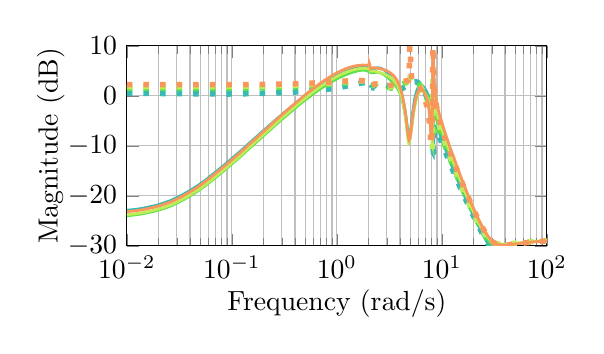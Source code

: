 % This file was created by matlab2tikz.
%
%The latest updates can be retrieved from
%  http://www.mathworks.com/matlabcentral/fileexchange/22022-matlab2tikz-matlab2tikz
%where you can also make suggestions and rate matlab2tikz.
%
\definecolor{mycolor1}{rgb}{0.977,0.589,0.357}%
\definecolor{mycolor37}{rgb}{0.221,0.724,0.703}%
\definecolor{mycolor53}{rgb}{0.352,0.886,0.291}%
\definecolor{mycolor69}{rgb}{0.757,0.925,0.348}%
\definecolor{mycolor89}{rgb}{0.977,0.589,0.357}%

\begin{tikzpicture}

\begin{axis}[%
width=2.1in,
height=1.0in,
scale only axis,
xmode=log,
xmin=0.01,
xmax=100,
xmajorgrids,
xminorgrids,
ymajorgrids,
xminorticks=true,
xlabel={Frequency (rad/s)},
xlabel style = {yshift=1mm},
ymin=-30,
ymax=10,
ylabel={Magnitude (dB)},
ylabel style = {yshift=-2mm},
axis background/.style={fill=white}
]
\addplot [ line width=2pt,color=mycolor37,loosely dotted,forget plot]
  table[row sep=crcr]{%
0.01	0.487\\
0.012	0.484\\
0.014	0.481\\
0.016	0.477\\
0.019	0.472\\
0.022	0.465\\
0.026	0.457\\
0.03	0.447\\
0.035	0.435\\
0.041	0.421\\
0.048	0.406\\
0.056	0.389\\
0.065	0.373\\
0.076	0.361\\
0.089	0.36\\
0.104	0.374\\
0.122	0.396\\
0.142	0.425\\
0.166	0.457\\
0.194	0.494\\
0.227	0.536\\
0.265	0.585\\
0.31	0.641\\
0.363	0.708\\
0.424	0.786\\
0.495	0.879\\
0.579	0.991\\
0.677	1.124\\
0.791	1.285\\
0.925	1.477\\
0.992	1.575\\
0.992	1.575\\
1.024	1.623\\
1.099	1.734\\
1.133	1.785\\
1.133	1.785\\
1.24	1.943\\
1.265	1.981\\
1.265	1.981\\
1.373	2.139\\
1.386	2.157\\
1.386	2.157\\
1.494	2.308\\
1.494	2.309\\
1.59	2.432\\
1.59	2.432\\
1.673	2.524\\
1.674	2.525\\
1.746	2.582\\
1.746	2.583\\
1.808	2.6\\
1.809	2.6\\
1.861	2.574\\
1.862	2.573\\
1.906	2.499\\
1.907	2.497\\
1.944	2.379\\
1.945	2.377\\
1.976	2.228\\
1.977	2.224\\
2.003	2.061\\
2.004	2.057\\
2.025	1.889\\
2.026	1.884\\
2.044	1.693\\
2.045	1.686\\
2.06	1.846\\
2.06	1.894\\
2.075	1.937\\
2.076	1.928\\
2.095	1.753\\
2.095	1.749\\
2.118	1.663\\
2.119	1.661\\
2.147	1.642\\
2.147	1.643\\
2.182	1.703\\
2.183	1.705\\
2.226	1.845\\
2.226	1.848\\
2.279	2.035\\
2.28	2.037\\
2.346	2.224\\
2.347	2.226\\
2.43	2.375\\
2.431	2.376\\
2.535	2.464\\
2.536	2.464\\
2.669	2.467\\
2.67	2.467\\
2.675	2.465\\
2.84	2.346\\
2.841	2.345\\
2.877	2.304\\
3.062	2.031\\
3.063	2.029\\
3.137	1.891\\
3.311	1.519\\
3.312	1.517\\
3.352	1.422\\
3.371	1.376\\
3.59	0.828\\
3.591	0.827\\
3.614	0.789\\
3.63	0.778\\
3.845	0.997\\
3.861	1.016\\
4.048	1.255\\
4.063	1.275\\
4.223	1.49\\
4.239	1.511\\
4.374	1.695\\
4.391	1.718\\
4.502	1.87\\
4.611	2.016\\
4.703	2.136\\
4.78	2.234\\
4.845	2.314\\
4.9	2.381\\
4.945	2.432\\
4.982	2.47\\
5.021	2.509\\
5.067	2.554\\
5.124	2.606\\
5.193	2.663\\
5.279	2.723\\
5.384	2.778\\
5.514	2.813\\
5.532	2.815\\
5.676	2.801\\
5.73	2.782\\
5.878	2.69\\
5.978	2.593\\
6.133	2.39\\
6.292	2.118\\
6.406	1.886\\
6.456	1.776\\
6.493	1.691\\
6.743	1.063\\
6.815	0.867\\
7.035	0.247\\
7.094	0.08\\
7.286	-0.468\\
7.332	-0.597\\
7.5	-1.042\\
7.536	-1.132\\
7.681	-1.455\\
7.709	-1.508\\
7.835	-1.684\\
7.855	-1.7\\
7.963	-1.681\\
7.978	-1.66\\
8.071	-1.341\\
8.081	-1.284\\
8.162	-0.576\\
8.167	-0.527\\
8.237	-2.637\\
8.3	-12.539\\
8.363	-10.722\\
8.441	-8.112\\
8.535	-7.171\\
8.651	-6.861\\
8.793	-6.881\\
8.806	-6.894\\
8.969	-7.125\\
9.008	-7.196\\
9.186	-7.553\\
9.258	-7.711\\
9.455	-8.154\\
9.57	-8.418\\
9.792	-8.932\\
9.961	-9.321\\
10.216	-9.901\\
10.455	-10.431\\
10.755	-11.079\\
10.877	-11.339\\
10.878	-11.34\\
11.446	-12.496\\
11.446	-12.497\\
11.941	-13.444\\
11.941	-13.444\\
12.367	-14.22\\
12.367	-14.22\\
12.733	-14.858\\
12.733	-14.858\\
13.044	-15.382\\
13.044	-15.383\\
13.308	-15.815\\
13.309	-15.816\\
13.532	-16.173\\
13.532	-16.174\\
13.72	-16.469\\
13.72	-16.47\\
13.878	-16.7\\
13.879	-16.7\\
14.038	-16.932\\
14.039	-16.933\\
14.234	-17.226\\
14.234	-17.226\\
14.472	-17.576\\
14.473	-17.577\\
14.766	-17.994\\
14.766	-17.995\\
15.127	-18.494\\
15.128	-18.495\\
15.574	-19.09\\
15.575	-19.091\\
16.13	-19.8\\
16.131	-19.802\\
16.827	-20.645\\
16.828	-20.647\\
17.706	-21.649\\
17.708	-21.651\\
18.827	-22.838\\
18.829	-22.84\\
20.272	-24.24\\
20.275	-24.242\\
22.162	-25.884\\
22.165	-25.887\\
24.674	-27.797\\
24.678	-27.801\\
28.082	-29.989\\
28.088	-29.993\\
28.683	-30.335\\
33.529	-32.747\\
39.194	-34.876\\
45.816	-36.521\\
53.557	-37.507\\
62.605	-38.166\\
73.182	-38.59\\
85.547	-38.852\\
100	-39.011\\
};

\addplot [ line width=1pt,color=mycolor37,solid,forget plot]
  table[row sep=crcr]{%
0.01	-22.883\\
0.012	-22.727\\
0.014	-22.522\\
0.016	-22.257\\
0.019	-21.92\\
0.022	-21.497\\
0.026	-20.979\\
0.03	-20.359\\
0.035	-19.634\\
0.041	-18.806\\
0.048	-17.884\\
0.056	-16.876\\
0.065	-15.796\\
0.076	-14.658\\
0.089	-13.473\\
0.104	-12.253\\
0.122	-11.009\\
0.142	-9.749\\
0.166	-8.483\\
0.194	-7.216\\
0.227	-5.958\\
0.265	-4.715\\
0.31	-3.495\\
0.363	-2.309\\
0.424	-1.164\\
0.495	-0.072\\
0.579	0.958\\
0.677	1.917\\
0.791	2.798\\
0.925	3.597\\
0.992	3.925\\
0.992	3.925\\
0.992	3.925\\
0.992	3.926\\
1.038	4.134\\
1.098	4.376\\
1.098	4.378\\
1.099	4.379\\
1.133	4.508\\
1.133	4.508\\
1.133	4.508\\
1.133	4.509\\
1.182	4.68\\
1.239	4.864\\
1.239	4.865\\
1.24	4.866\\
1.265	4.942\\
1.265	4.942\\
1.265	4.942\\
1.265	4.943\\
1.373	5.233\\
1.373	5.234\\
1.373	5.235\\
1.386	5.265\\
1.386	5.265\\
1.386	5.265\\
1.386	5.266\\
1.494	5.504\\
1.494	5.504\\
1.494	5.504\\
1.494	5.505\\
1.59	5.677\\
1.59	5.677\\
1.59	5.677\\
1.59	5.678\\
1.673	5.796\\
1.673	5.796\\
1.673	5.796\\
1.674	5.796\\
1.746	5.868\\
1.746	5.868\\
1.746	5.868\\
1.746	5.868\\
1.808	5.896\\
1.808	5.896\\
1.808	5.896\\
1.808	5.896\\
1.861	5.882\\
1.861	5.882\\
1.861	5.882\\
1.862	5.881\\
1.906	5.826\\
1.906	5.826\\
1.906	5.826\\
1.907	5.825\\
1.944	5.733\\
1.944	5.733\\
1.944	5.733\\
1.945	5.732\\
1.976	5.615\\
1.976	5.615\\
1.976	5.615\\
1.977	5.613\\
2.003	5.487\\
2.003	5.487\\
2.003	5.487\\
2.003	5.485\\
2.025	5.358\\
2.025	5.358\\
2.025	5.358\\
2.026	5.355\\
2.044	5.22\\
2.044	5.219\\
2.044	5.219\\
2.045	5.215\\
2.06	5.261\\
2.06	5.261\\
2.06	5.262\\
2.06	5.281\\
2.075	5.321\\
2.075	5.321\\
2.075	5.321\\
2.076	5.317\\
2.095	5.206\\
2.095	5.206\\
2.095	5.206\\
2.095	5.204\\
2.118	5.147\\
2.118	5.147\\
2.118	5.147\\
2.119	5.147\\
2.147	5.141\\
2.147	5.141\\
2.147	5.141\\
2.147	5.141\\
2.182	5.195\\
2.182	5.195\\
2.182	5.195\\
2.183	5.196\\
2.226	5.303\\
2.226	5.303\\
2.226	5.303\\
2.226	5.305\\
2.279	5.433\\
2.279	5.433\\
2.279	5.433\\
2.28	5.434\\
2.346	5.541\\
2.346	5.541\\
2.346	5.542\\
2.347	5.542\\
2.43	5.597\\
2.43	5.597\\
2.43	5.597\\
2.431	5.597\\
2.535	5.573\\
2.535	5.573\\
2.535	5.573\\
2.536	5.572\\
2.669	5.435\\
2.669	5.435\\
2.669	5.435\\
2.669	5.434\\
2.675	5.426\\
2.675	5.426\\
2.675	5.425\\
2.84	5.123\\
2.84	5.123\\
2.84	5.123\\
2.841	5.122\\
2.877	5.037\\
2.878	5.035\\
2.878	5.034\\
3.062	4.524\\
3.062	4.524\\
3.062	4.524\\
3.062	4.522\\
3.137	4.273\\
3.138	4.271\\
3.138	4.269\\
3.225	3.952\\
3.311	3.606\\
3.311	3.606\\
3.311	3.606\\
3.311	3.605\\
3.351	3.435\\
3.351	3.435\\
3.351	3.435\\
3.352	3.43\\
3.501	2.727\\
3.614	2.13\\
3.747	1.675\\
3.845	1.371\\
3.896	1.19\\
3.955	0.958\\
3.963	0.922\\
4.048	0.524\\
4.151	-0.067\\
4.223	-0.562\\
4.314	-1.302\\
4.374	-1.877\\
4.453	-2.75\\
4.502	-3.368\\
4.571	-4.325\\
4.611	-4.924\\
4.671	-5.869\\
4.703	-6.368\\
4.756	-7.159\\
4.78	-7.483\\
4.827	-7.976\\
4.845	-8.109\\
4.887	-8.257\\
4.9	-8.257\\
4.936	-8.131\\
4.945	-8.079\\
4.982	-7.743\\
5.021	-7.27\\
5.067	-6.582\\
5.071	-6.515\\
5.124	-5.67\\
5.134	-5.506\\
5.193	-4.561\\
5.21	-4.295\\
5.279	-3.312\\
5.305	-2.96\\
5.384	-2.0\\
5.421	-1.595\\
5.514	-0.713\\
5.565	-0.296\\
5.676	0.458\\
5.745	0.837\\
5.878	1.408\\
5.97	1.689\\
6.133	2.008\\
6.147	2.026\\
6.253	2.114\\
6.386	2.126\\
6.406	2.12\\
6.406	2.12\\
6.409	2.118\\
6.456	2.094\\
6.724	1.777\\
6.743	1.745\\
6.744	1.744\\
6.747	1.738\\
7.018	1.18\\
7.035	1.141\\
7.036	1.139\\
7.039	1.131\\
7.271	0.561\\
7.286	0.524\\
7.287	0.522\\
7.29	0.514\\
7.488	0.024\\
7.5	-0.006\\
7.501	-0.008\\
7.504	-0.015\\
7.672	-0.382\\
7.681	-0.4\\
7.682	-0.402\\
7.686	-0.408\\
7.827	-0.619\\
7.835	-0.625\\
7.835	-0.626\\
7.839	-0.629\\
7.959	-0.638\\
7.963	-0.633\\
7.964	-0.632\\
7.968	-0.628\\
8.069	-0.358\\
8.071	-0.348\\
8.072	-0.344\\
8.076	-0.327\\
8.162	0.148\\
8.162	0.148\\
8.163	0.15\\
8.166	0.158\\
8.237	-2.626\\
8.238	-2.739\\
8.242	-3.231\\
8.3	-11.789\\
8.301	-11.791\\
8.305	-11.801\\
8.363	-10.422\\
8.364	-10.362\\
8.368	-10.126\\
8.441	-7.483\\
8.442	-7.465\\
8.445	-7.395\\
8.535	-6.409\\
8.536	-6.403\\
8.54	-6.381\\
8.651	-6.045\\
8.652	-6.044\\
8.656	-6.04\\
8.793	-6.048\\
8.794	-6.049\\
8.798	-6.053\\
8.969	-6.297\\
8.97	-6.299\\
8.974	-6.306\\
9.186	-6.746\\
9.187	-6.748\\
9.191	-6.757\\
9.455	-7.381\\
9.456	-7.384\\
9.46	-7.394\\
9.792	-8.208\\
9.793	-8.21\\
9.798	-8.221\\
10.095	-8.947\\
10.216	-9.238\\
10.218	-9.241\\
10.222	-9.251\\
10.631	-10.209\\
10.755	-10.492\\
10.756	-10.494\\
10.76	-10.505\\
10.877	-10.767\\
10.877	-10.767\\
10.877	-10.768\\
10.878	-10.769\\
11.446	-11.995\\
11.446	-11.995\\
11.446	-11.996\\
11.446	-11.997\\
11.94	-12.998\\
11.94	-12.998\\
11.941	-12.999\\
11.941	-12.999\\
12.367	-13.818\\
12.367	-13.818\\
12.367	-13.819\\
12.367	-13.819\\
12.732	-14.49\\
12.732	-14.49\\
12.733	-14.49\\
12.733	-14.49\\
13.044	-15.041\\
13.044	-15.041\\
13.044	-15.042\\
13.044	-15.042\\
13.308	-15.495\\
13.308	-15.495\\
13.308	-15.496\\
13.309	-15.496\\
13.532	-15.871\\
13.532	-15.871\\
13.532	-15.871\\
13.532	-15.871\\
13.72	-16.18\\
13.72	-16.18\\
13.72	-16.18\\
13.72	-16.18\\
13.878	-16.421\\
13.878	-16.422\\
13.878	-16.422\\
13.879	-16.422\\
14.038	-16.664\\
14.038	-16.664\\
14.038	-16.664\\
14.039	-16.665\\
14.234	-16.97\\
14.234	-16.97\\
14.234	-16.97\\
14.234	-16.971\\
14.472	-17.335\\
14.473	-17.335\\
14.473	-17.335\\
14.473	-17.336\\
14.766	-17.769\\
14.766	-17.77\\
14.766	-17.77\\
14.766	-17.771\\
15.127	-18.287\\
15.127	-18.288\\
15.127	-18.288\\
15.128	-18.289\\
15.574	-18.904\\
15.575	-18.905\\
15.575	-18.905\\
15.575	-18.906\\
16.13	-19.637\\
16.131	-19.638\\
16.131	-19.638\\
16.131	-19.639\\
16.827	-20.507\\
16.828	-20.508\\
16.828	-20.509\\
16.828	-20.509\\
17.706	-21.536\\
17.707	-21.538\\
17.707	-21.538\\
17.708	-21.538\\
18.827	-22.75\\
18.829	-22.752\\
18.829	-22.752\\
18.829	-22.752\\
20.272	-24.175\\
20.274	-24.177\\
20.274	-24.177\\
20.275	-24.178\\
22.162	-25.84\\
22.165	-25.843\\
22.165	-25.843\\
22.165	-25.843\\
24.674	-27.769\\
24.678	-27.772\\
24.678	-27.772\\
24.678	-27.773\\
28.082	-29.973\\
28.088	-29.976\\
28.088	-29.976\\
28.088	-29.976\\
28.683	-30.32\\
33.529	-32.738\\
39.194	-34.87\\
45.816	-36.515\\
53.557	-37.503\\
62.605	-38.164\\
73.182	-38.588\\
85.547	-38.851\\
100	-39.01\\
};

\addplot [ line width=2pt,color=mycolor53,loosely dotted,forget plot]
  table[row sep=crcr]{%
0.01	1.468\\
0.012	1.468\\
0.014	1.468\\
0.016	1.469\\
0.019	1.469\\
0.022	1.469\\
0.026	1.47\\
0.03	1.471\\
0.035	1.472\\
0.041	1.473\\
0.048	1.475\\
0.056	1.478\\
0.065	1.483\\
0.076	1.488\\
0.089	1.497\\
0.104	1.508\\
0.122	1.523\\
0.142	1.543\\
0.166	1.568\\
0.194	1.598\\
0.227	1.632\\
0.265	1.672\\
0.31	1.718\\
0.363	1.771\\
0.424	1.832\\
0.495	1.904\\
0.579	1.988\\
0.677	2.086\\
0.791	2.203\\
0.925	2.338\\
0.992	2.405\\
0.992	2.406\\
1.059	2.473\\
1.133	2.544\\
1.133	2.544\\
1.202	2.61\\
1.265	2.667\\
1.266	2.667\\
1.338	2.73\\
1.386	2.769\\
1.386	2.769\\
1.494	2.849\\
1.494	2.849\\
1.59	2.904\\
1.59	2.904\\
1.674	2.932\\
1.674	2.932\\
1.746	2.933\\
1.746	2.933\\
1.808	2.904\\
1.809	2.904\\
1.861	2.845\\
1.862	2.845\\
1.906	2.761\\
1.907	2.76\\
1.944	2.661\\
1.945	2.66\\
1.976	2.562\\
1.977	2.561\\
2.003	2.48\\
2.004	2.479\\
2.026	2.436\\
2.026	2.436\\
2.044	2.494\\
2.045	2.499\\
2.06	2.744\\
2.06	2.738\\
2.076	2.248\\
2.076	2.242\\
2.095	2.133\\
2.095	2.132\\
2.118	2.097\\
2.119	2.097\\
2.147	2.086\\
2.148	2.086\\
2.182	2.105\\
2.183	2.106\\
2.226	2.165\\
2.226	2.166\\
2.28	2.258\\
2.28	2.258\\
2.347	2.356\\
2.347	2.357\\
2.43	2.427\\
2.431	2.427\\
2.536	2.439\\
2.536	2.439\\
2.669	2.367\\
2.67	2.367\\
2.84	2.174\\
2.841	2.174\\
3.062	1.804\\
3.063	1.803\\
3.138	1.658\\
3.139	1.656\\
3.144	1.648\\
3.304	1.538\\
3.417	1.618\\
3.418	1.618\\
3.426	1.624\\
3.562	1.737\\
3.678	1.839\\
3.79	1.94\\
3.902	2.044\\
3.99	2.126\\
4.098	2.229\\
4.163	2.29\\
4.269	2.389\\
4.311	2.428\\
4.415	2.522\\
4.437	2.542\\
4.54	2.629\\
4.545	2.633\\
4.635	2.705\\
4.712	2.762\\
4.776	2.807\\
4.829	2.844\\
4.874	2.877\\
4.911	2.91\\
4.948	2.936\\
4.994	2.942\\
5.05	2.953\\
5.052	2.953\\
5.119	2.969\\
5.133	2.972\\
5.203	2.982\\
5.233	2.985\\
5.307	2.984\\
5.356	2.979\\
5.435	2.961\\
5.508	2.934\\
5.594	2.888\\
5.697	2.814\\
5.794	2.722\\
5.933	2.556\\
6.045	2.393\\
6.231	2.065\\
6.351	1.82\\
6.363	1.794\\
6.584	1.276\\
6.686	1.016\\
6.892	0.452\\
6.975	0.211\\
7.156	-0.327\\
7.224	-0.533\\
7.383	-1.028\\
7.436	-1.196\\
7.576	-1.645\\
7.616	-1.777\\
7.739	-2.19\\
7.768	-2.291\\
7.876	-2.688\\
7.895	-2.763\\
7.992	-3.189\\
8.003	-3.244\\
8.089	-3.844\\
8.092	-3.879\\
8.167	-5.317\\
8.229	-8.865\\
8.292	-4.317\\
8.305	-4.062\\
8.369	-3.811\\
8.388	-3.84\\
8.462	-4.034\\
8.49	-4.117\\
8.577	-4.387\\
8.614	-4.502\\
8.718	-4.816\\
8.767	-4.963\\
8.892	-5.326\\
8.956	-5.51\\
9.107	-5.933\\
9.19	-6.161\\
9.375	-6.657\\
9.481	-6.937\\
9.709	-7.523\\
9.845	-7.865\\
10.129	-8.556\\
10.305	-8.97\\
10.663	-9.787\\
11.093	-10.721\\
11.098	-10.731\\
11.601	-11.764\\
11.604	-11.771\\
12.04	-12.618\\
12.043	-12.623\\
12.418	-13.321\\
12.419	-13.324\\
12.74	-13.9\\
12.741	-13.901\\
13.015	-14.377\\
13.015	-14.377\\
13.246	-14.769\\
13.247	-14.77\\
13.442	-15.089\\
13.443	-15.09\\
13.607	-15.34\\
13.608	-15.343\\
13.773	-15.611\\
13.776	-15.615\\
13.977	-15.942\\
13.98	-15.946\\
14.226	-16.331\\
14.229	-16.336\\
14.531	-16.794\\
14.536	-16.801\\
14.908	-17.347\\
14.913	-17.355\\
15.374	-18.006\\
15.381	-18.016\\
15.954	-18.793\\
15.963	-18.804\\
16.683	-19.728\\
16.694	-19.742\\
17.603	-20.836\\
17.618	-20.853\\
18.78	-22.143\\
18.798	-22.163\\
20.301	-23.67\\
20.324	-23.692\\
22.296	-25.42\\
22.327	-25.445\\
24.96	-27.351\\
25.001	-27.378\\
28.593	-29.314\\
28.649	-29.339\\
28.683	-29.354\\
33.529	-30.936\\
39.194	-31.639\\
45.816	-31.851\\
53.557	-31.876\\
62.605	-31.825\\
73.182	-31.75\\
85.547	-31.675\\
100	-31.611\\
};

\addplot [ line width=1pt,color=mycolor53,solid,forget plot]
  table[row sep=crcr]{%
0.01	-23.973\\
0.012	-23.817\\
0.014	-23.612\\
0.016	-23.347\\
0.019	-23.009\\
0.022	-22.587\\
0.026	-22.069\\
0.03	-21.448\\
0.035	-20.723\\
0.041	-19.895\\
0.048	-18.971\\
0.056	-17.962\\
0.065	-16.881\\
0.076	-15.74\\
0.089	-14.551\\
0.104	-13.327\\
0.122	-12.076\\
0.142	-10.808\\
0.166	-9.53\\
0.194	-8.249\\
0.227	-6.97\\
0.265	-5.702\\
0.31	-4.452\\
0.363	-3.227\\
0.424	-2.036\\
0.495	-0.891\\
0.579	0.197\\
0.677	1.216\\
0.791	2.153\\
0.925	2.997\\
0.992	3.34\\
0.992	3.34\\
0.992	3.34\\
0.992	3.341\\
1.059	3.644\\
1.059	3.645\\
1.059	3.645\\
1.133	3.935\\
1.133	3.936\\
1.133	3.936\\
1.134	3.937\\
1.202	4.171\\
1.202	4.171\\
1.202	4.172\\
1.265	4.36\\
1.265	4.36\\
1.265	4.36\\
1.266	4.361\\
1.338	4.55\\
1.338	4.551\\
1.338	4.551\\
1.386	4.66\\
1.386	4.66\\
1.386	4.66\\
1.386	4.661\\
1.494	4.866\\
1.494	4.866\\
1.494	4.866\\
1.495	4.867\\
1.59	5.002\\
1.59	5.002\\
1.59	5.002\\
1.59	5.003\\
1.674	5.084\\
1.674	5.084\\
1.674	5.084\\
1.674	5.084\\
1.746	5.122\\
1.746	5.122\\
1.746	5.122\\
1.747	5.122\\
1.808	5.124\\
1.808	5.124\\
1.808	5.124\\
1.809	5.124\\
1.861	5.096\\
1.861	5.096\\
1.861	5.096\\
1.862	5.096\\
1.906	5.048\\
1.906	5.048\\
1.906	5.048\\
1.907	5.048\\
1.944	4.992\\
1.945	4.992\\
1.945	4.992\\
1.945	4.991\\
1.976	4.939\\
1.976	4.939\\
1.976	4.939\\
1.977	4.938\\
2.003	4.903\\
2.003	4.903\\
2.003	4.903\\
2.004	4.902\\
2.026	4.903\\
2.026	4.903\\
2.026	4.903\\
2.026	4.904\\
2.044	4.997\\
2.044	4.997\\
2.044	4.997\\
2.045	5.004\\
2.06	5.199\\
2.06	5.199\\
2.06	5.199\\
2.061	5.189\\
2.076	4.72\\
2.076	4.72\\
2.076	4.72\\
2.076	4.711\\
2.095	4.62\\
2.095	4.62\\
2.095	4.62\\
2.096	4.619\\
2.118	4.602\\
2.118	4.602\\
2.118	4.602\\
2.119	4.602\\
2.147	4.595\\
2.147	4.595\\
2.147	4.595\\
2.148	4.595\\
2.182	4.6\\
2.182	4.6\\
2.182	4.6\\
2.183	4.6\\
2.226	4.622\\
2.226	4.622\\
2.226	4.622\\
2.227	4.623\\
2.28	4.66\\
2.28	4.66\\
2.28	4.66\\
2.281	4.661\\
2.347	4.694\\
2.347	4.694\\
2.347	4.694\\
2.347	4.695\\
2.43	4.695\\
2.43	4.695\\
2.43	4.695\\
2.431	4.695\\
2.536	4.632\\
2.536	4.632\\
2.536	4.632\\
2.536	4.631\\
2.669	4.472\\
2.669	4.472\\
2.669	4.472\\
2.67	4.471\\
2.84	4.169\\
2.84	4.169\\
2.84	4.169\\
2.841	4.167\\
3.062	3.648\\
3.062	3.648\\
3.062	3.648\\
3.063	3.646\\
3.074	3.617\\
3.139	3.44\\
3.139	3.44\\
3.139	3.44\\
3.139	3.44\\
3.304	2.969\\
3.305	2.967\\
3.362	2.813\\
3.562	2.303\\
3.563	2.3\\
3.623	2.124\\
3.79	1.535\\
3.791	1.531\\
3.855	1.257\\
3.99	0.576\\
3.991	0.57\\
4.163	-0.576\\
4.164	-0.584\\
4.311	-1.895\\
4.312	-1.905\\
4.437	-3.315\\
4.439	-3.329\\
4.545	-4.728\\
4.546	-4.744\\
4.635	-6.119\\
4.637	-6.138\\
4.712	-7.419\\
4.713	-7.439\\
4.776	-8.442\\
4.777	-8.459\\
4.829	-9.071\\
4.83	-9.081\\
4.874	-9.368\\
4.875	-9.373\\
4.911	-9.451\\
4.912	-9.448\\
4.948	-8.836\\
4.95	-8.801\\
4.994	-7.972\\
4.995	-7.956\\
5.05	-7.342\\
5.051	-7.329\\
5.119	-6.654\\
5.12	-6.641\\
5.203	-5.595\\
5.204	-5.576\\
5.307	-4.141\\
5.308	-4.124\\
5.435	-2.64\\
5.436	-2.627\\
5.594	-1.23\\
5.596	-1.22\\
5.794	-0.03\\
5.795	-0.024\\
6.045	0.831\\
6.046	0.834\\
6.207	1.104\\
6.269	1.161\\
6.301	1.181\\
6.351	1.202\\
6.363	1.205\\
6.363	1.205\\
6.365	1.205\\
6.551	1.16\\
6.616	1.11\\
6.686	1.039\\
6.698	1.025\\
6.864	0.788\\
6.917	0.697\\
6.975	0.589\\
6.988	0.565\\
7.134	0.262\\
7.176	0.168\\
7.224	0.058\\
7.237	0.027\\
7.365	-0.284\\
7.398	-0.366\\
7.436	-0.464\\
7.45	-0.499\\
7.562	-0.794\\
7.586	-0.858\\
7.616	-0.939\\
7.63	-0.977\\
7.729	-1.249\\
7.745	-1.294\\
7.768	-1.358\\
7.782	-1.399\\
7.869	-1.651\\
7.879	-1.68\\
7.895	-1.73\\
7.91	-1.774\\
7.988	-2.029\\
7.991	-2.043\\
8.003	-2.084\\
8.017	-2.141\\
8.086	-2.493\\
8.092	-2.542\\
8.107	-2.668\\
8.164	-3.734\\
8.167	-3.83\\
8.182	-4.559\\
8.229	-9.0\\
8.244	-8.731\\
8.292	-5.395\\
8.307	-4.835\\
8.309	-4.795\\
8.369	-3.927\\
8.384	-3.852\\
8.394	-3.819\\
8.462	-3.758\\
8.478	-3.769\\
8.498	-3.79\\
8.577	-3.923\\
8.593	-3.955\\
8.597	-3.963\\
8.626	-4.027\\
8.718	-4.247\\
8.734	-4.286\\
8.746	-4.315\\
8.783	-4.409\\
8.892	-4.693\\
8.908	-4.736\\
8.929	-4.791\\
8.976	-4.916\\
9.107	-5.264\\
9.124	-5.308\\
9.156	-5.394\\
9.216	-5.553\\
9.375	-5.971\\
9.392	-6.017\\
9.439	-6.139\\
9.515	-6.338\\
9.709	-6.838\\
9.727	-6.883\\
9.792	-7.05\\
9.889	-7.294\\
10.129	-7.889\\
10.148	-7.934\\
10.238	-8.152\\
10.361	-8.449\\
10.663	-9.156\\
10.682	-9.201\\
10.804	-9.478\\
11.093	-10.123\\
11.095	-10.128\\
11.095	-10.128\\
11.098	-10.134\\
11.601	-11.207\\
11.602	-11.21\\
11.602	-11.21\\
11.604	-11.214\\
12.04	-12.097\\
12.041	-12.099\\
12.041	-12.099\\
12.043	-12.102\\
12.418	-12.83\\
12.418	-12.831\\
12.418	-12.831\\
12.419	-12.833\\
12.74	-13.433\\
12.741	-13.434\\
12.741	-13.434\\
12.741	-13.435\\
13.015	-13.931\\
13.015	-13.931\\
13.015	-13.931\\
13.015	-13.931\\
13.246	-14.341\\
13.247	-14.341\\
13.247	-14.341\\
13.247	-14.342\\
13.442	-14.674\\
13.443	-14.675\\
13.443	-14.675\\
13.443	-14.676\\
13.607	-14.936\\
13.608	-14.938\\
13.608	-14.938\\
13.608	-14.939\\
13.773	-15.219\\
13.775	-15.221\\
13.775	-15.221\\
13.776	-15.222\\
13.977	-15.563\\
13.978	-15.565\\
13.978	-15.565\\
13.98	-15.567\\
14.226	-15.968\\
14.228	-15.971\\
14.228	-15.971\\
14.229	-15.973\\
14.531	-16.45\\
14.534	-16.454\\
14.534	-16.454\\
14.536	-16.456\\
14.908	-17.024\\
14.911	-17.029\\
14.911	-17.029\\
14.913	-17.032\\
15.374	-17.709\\
15.378	-17.715\\
15.378	-17.715\\
15.381	-17.719\\
15.954	-18.524\\
15.959	-18.531\\
15.96	-18.531\\
15.963	-18.536\\
16.683	-19.491\\
16.689	-19.5\\
16.689	-19.5\\
16.694	-19.506\\
17.603	-20.635\\
17.612	-20.645\\
17.612	-20.645\\
17.618	-20.652\\
18.78	-21.979\\
18.79	-21.99\\
18.79	-21.99\\
18.798	-21.999\\
20.301	-23.542\\
20.314	-23.555\\
20.314	-23.555\\
20.324	-23.565\\
22.296	-25.327\\
22.314	-25.341\\
22.314	-25.341\\
22.327	-25.352\\
24.96	-27.287\\
24.984	-27.303\\
24.984	-27.303\\
25.001	-27.314\\
28.593	-29.272\\
28.626	-29.287\\
28.626	-29.287\\
28.649	-29.297\\
28.683	-29.312\\
33.529	-30.91\\
39.194	-31.623\\
45.816	-31.839\\
53.557	-31.868\\
62.605	-31.818\\
73.182	-31.745\\
85.547	-31.672\\
100	-31.608\\
};
\addplot [ line width=2pt,color=mycolor69,loosely dotted,forget plot]
  table[row sep=crcr]{%
0.01	1.861\\
0.012	1.861\\
0.014	1.861\\
0.016	1.861\\
0.019	1.862\\
0.022	1.862\\
0.026	1.863\\
0.03	1.863\\
0.035	1.864\\
0.041	1.866\\
0.048	1.867\\
0.056	1.87\\
0.065	1.873\\
0.076	1.878\\
0.089	1.884\\
0.104	1.892\\
0.122	1.903\\
0.142	1.917\\
0.166	1.934\\
0.194	1.957\\
0.227	1.985\\
0.265	2.018\\
0.31	2.058\\
0.363	2.104\\
0.424	2.157\\
0.495	2.22\\
0.579	2.292\\
0.677	2.377\\
0.791	2.475\\
0.925	2.589\\
0.984	2.638\\
0.992	2.644\\
0.992	2.644\\
1.047	2.689\\
1.129	2.753\\
1.133	2.757\\
1.134	2.757\\
1.19	2.799\\
1.265	2.853\\
1.266	2.854\\
1.325	2.893\\
1.386	2.93\\
1.386	2.93\\
1.494	2.985\\
1.495	2.985\\
1.59	3.017\\
1.59	3.017\\
1.674	3.026\\
1.674	3.026\\
1.746	3.01\\
1.747	3.01\\
1.808	2.969\\
1.809	2.969\\
1.862	2.906\\
1.862	2.905\\
1.907	2.828\\
1.907	2.827\\
1.945	2.746\\
1.945	2.745\\
1.977	2.678\\
1.977	2.677\\
2.003	2.641\\
2.004	2.641\\
2.026	2.661\\
2.026	2.662\\
2.045	2.79\\
2.045	2.797\\
2.06	2.819\\
2.061	2.798\\
2.076	2.227\\
2.076	2.217\\
2.095	2.129\\
2.096	2.129\\
2.119	2.137\\
2.119	2.138\\
2.147	2.152\\
2.148	2.152\\
2.183	2.178\\
2.183	2.178\\
2.226	2.225\\
2.227	2.225\\
2.28	2.29\\
2.281	2.291\\
2.347	2.354\\
2.348	2.355\\
2.431	2.386\\
2.431	2.386\\
2.536	2.357\\
2.537	2.356\\
2.669	2.237\\
2.67	2.236\\
2.841	1.99\\
2.841	1.989\\
3.062	1.714\\
3.063	1.714\\
3.106	1.73\\
3.156	1.757\\
3.158	1.758\\
3.238	1.809\\
3.393	1.917\\
3.491	1.991\\
3.651	2.116\\
3.715	2.168\\
3.88	2.305\\
3.911	2.33\\
4.08	2.472\\
4.226	2.591\\
4.35	2.688\\
4.455	2.766\\
4.544	2.828\\
4.619	2.876\\
4.681	2.913\\
4.734	2.943\\
4.777	2.967\\
4.814	2.987\\
4.851	3.012\\
4.895	3.077\\
4.95	4.719\\
4.996	4.135\\
5.017	3.507\\
5.065	3.107\\
5.1	3.078\\
5.149	3.065\\
5.202	3.056\\
5.252	3.046\\
5.327	3.024\\
5.379	3.004\\
5.484	2.948\\
5.537	2.911\\
5.679	2.784\\
5.733	2.725\\
5.978	2.375\\
6.288	1.751\\
6.554	1.068\\
6.607	0.917\\
6.866	0.113\\
6.893	0.023\\
7.136	-0.84\\
7.139	-0.852\\
7.348	-1.7\\
7.526	-2.542\\
7.676	-3.422\\
7.803	-4.423\\
7.909	-5.705\\
7.997	-7.622\\
8.071	-10.489\\
8.133	-10.766\\
8.195	-3.298\\
8.239	3.398\\
8.309	2.829\\
8.394	0.425\\
8.498	-1.173\\
8.625	-2.338\\
8.782	-3.31\\
8.788	-3.34\\
8.975	-4.214\\
9.0	-4.317\\
9.215	-5.128\\
9.264	-5.301\\
9.513	-6.109\\
9.595	-6.358\\
9.886	-7.2\\
10.01	-7.539\\
10.358	-8.444\\
10.538	-8.891\\
10.692	-9.264\\
10.701	-9.284\\
11.213	-10.458\\
11.219	-10.472\\
11.665	-11.429\\
11.67	-11.438\\
12.056	-12.223\\
12.058	-12.228\\
12.39	-12.877\\
12.39	-12.878\\
12.674	-13.414\\
12.675	-13.415\\
12.914	-13.855\\
12.917	-13.859\\
13.118	-14.209\\
13.121	-14.215\\
13.289	-14.476\\
13.294	-14.483\\
13.463	-14.778\\
13.469	-14.788\\
13.676	-15.156\\
13.682	-15.168\\
13.935	-15.596\\
13.944	-15.61\\
14.254	-16.117\\
14.264	-16.134\\
14.647	-16.736\\
14.66	-16.756\\
15.134	-17.472\\
15.15	-17.496\\
15.741	-18.348\\
15.761	-18.376\\
16.504	-19.388\\
16.529	-19.421\\
17.471	-20.616\\
17.502	-20.654\\
18.709	-22.054\\
18.748	-22.097\\
18.934	-22.299\\
20.4	-23.789\\
21.98	-25.181\\
23.884	-26.572\\
26.201	-27.863\\
29.046	-28.915\\
32.58	-29.545\\
37.025	-29.687\\
42.693	-29.638\\
45.816	-29.58\\
53.557	-29.426\\
62.605	-29.274\\
73.182	-29.142\\
85.547	-29.035\\
100	-28.951\\
};

\addplot [ line width=1pt,color=mycolor69,solid,forget plot]
  table[row sep=crcr]{%
0.01	-23.765\\
0.012	-23.609\\
0.014	-23.404\\
0.016	-23.139\\
0.019	-22.801\\
0.022	-22.379\\
0.026	-21.86\\
0.03	-21.24\\
0.035	-20.514\\
0.041	-19.685\\
0.048	-18.761\\
0.056	-17.751\\
0.065	-16.668\\
0.076	-15.526\\
0.089	-14.335\\
0.104	-13.108\\
0.122	-11.853\\
0.142	-10.58\\
0.166	-9.295\\
0.194	-8.005\\
0.227	-6.717\\
0.265	-5.435\\
0.31	-4.168\\
0.363	-2.924\\
0.424	-1.711\\
0.495	-0.541\\
0.579	0.574\\
0.677	1.621\\
0.791	2.583\\
0.925	3.446\\
0.992	3.795\\
0.992	3.795\\
0.992	3.795\\
0.992	3.796\\
1.047	4.047\\
1.047	4.048\\
1.047	4.049\\
1.133	4.391\\
1.133	4.391\\
1.133	4.391\\
1.134	4.393\\
1.189	4.581\\
1.189	4.582\\
1.19	4.583\\
1.265	4.806\\
1.265	4.806\\
1.265	4.806\\
1.266	4.807\\
1.325	4.956\\
1.325	4.956\\
1.325	4.957\\
1.386	5.088\\
1.386	5.088\\
1.386	5.088\\
1.386	5.089\\
1.494	5.274\\
1.494	5.274\\
1.494	5.274\\
1.495	5.275\\
1.59	5.39\\
1.59	5.39\\
1.59	5.39\\
1.591	5.391\\
1.674	5.455\\
1.674	5.455\\
1.674	5.455\\
1.674	5.455\\
1.746	5.482\\
1.746	5.482\\
1.746	5.482\\
1.747	5.482\\
1.808	5.483\\
1.808	5.483\\
1.808	5.483\\
1.809	5.483\\
1.862	5.469\\
1.862	5.469\\
1.862	5.469\\
1.862	5.468\\
1.907	5.448\\
1.907	5.448\\
1.907	5.448\\
1.907	5.447\\
1.945	5.431\\
1.945	5.431\\
1.945	5.431\\
1.945	5.43\\
1.977	5.428\\
1.977	5.428\\
1.977	5.428\\
1.977	5.428\\
2.003	5.452\\
2.003	5.452\\
2.003	5.452\\
2.004	5.453\\
2.026	5.525\\
2.026	5.525\\
2.026	5.525\\
2.027	5.529\\
2.045	5.691\\
2.045	5.691\\
2.045	5.691\\
2.045	5.702\\
2.06	5.686\\
2.06	5.686\\
2.06	5.686\\
2.061	5.653\\
2.076	5.001\\
2.076	5.001\\
2.076	5.001\\
2.077	4.984\\
2.095	4.902\\
2.095	4.902\\
2.095	4.902\\
2.096	4.904\\
2.119	4.952\\
2.119	4.952\\
2.119	4.952\\
2.119	4.954\\
2.147	4.98\\
2.147	4.98\\
2.147	4.98\\
2.148	4.98\\
2.183	4.985\\
2.183	4.985\\
2.183	4.985\\
2.183	4.985\\
2.226	4.974\\
2.226	4.974\\
2.226	4.974\\
2.227	4.974\\
2.28	4.947\\
2.28	4.947\\
2.28	4.947\\
2.281	4.946\\
2.347	4.897\\
2.347	4.897\\
2.347	4.897\\
2.348	4.896\\
2.431	4.812\\
2.431	4.812\\
2.431	4.812\\
2.432	4.811\\
2.536	4.682\\
2.536	4.682\\
2.536	4.682\\
2.537	4.68\\
2.669	4.511\\
2.669	4.511\\
2.669	4.511\\
2.67	4.509\\
2.841	4.305\\
2.841	4.305\\
2.841	4.305\\
2.842	4.304\\
3.062	4.003\\
3.062	4.003\\
3.062	4.003\\
3.064	4.001\\
3.128	3.896\\
3.192	3.784\\
3.399	3.341\\
3.433	3.254\\
3.641	2.613\\
3.648	2.587\\
3.715	2.331\\
3.839	1.778\\
3.911	1.4\\
4.005	0.833\\
4.08	0.313\\
4.15	-0.232\\
4.226	-0.902\\
4.275	-1.386\\
4.35	-2.205\\
4.382	-2.594\\
4.455	-3.545\\
4.474	-3.813\\
4.544	-4.863\\
4.619	-6.095\\
4.681	-7.181\\
4.734	-8.072\\
4.777	-8.745\\
4.814	-9.2\\
4.851	-9.503\\
4.895	-9.429\\
4.95	-8.76\\
5.017	-8.133\\
5.02	-8.107\\
5.1	-7.304\\
5.114	-7.164\\
5.202	-5.978\\
5.229	-5.563\\
5.327	-4.218\\
5.372	-3.674\\
5.484	-2.498\\
5.55	-1.915\\
5.679	-0.973\\
5.771	-0.447\\
5.925	0.212\\
6.051	0.58\\
6.237	0.894\\
6.246	0.903\\
6.276	0.93\\
6.38	0.981\\
6.539	0.948\\
6.597	0.906\\
6.607	0.898\\
6.715	0.779\\
6.854	0.562\\
6.893	0.489\\
7.006	0.251\\
7.125	-0.042\\
7.139	-0.078\\
7.348	-0.708\\
7.526	-1.372\\
7.676	-2.088\\
7.803	-2.922\\
7.909	-4.041\\
7.997	-5.903\\
8.071	-9.116\\
8.133	-9.463\\
8.195	-4.279\\
8.238	2.277\\
8.308	2.301\\
8.394	0.352\\
8.499	-0.939\\
8.627	-1.897\\
8.786	-2.727\\
8.788	-2.735\\
8.981	-3.535\\
9.0	-3.608\\
9.223	-4.389\\
9.264	-4.527\\
9.524	-5.338\\
9.595	-5.55\\
9.901	-6.426\\
10.01	-6.725\\
10.377	-7.693\\
10.406	-7.765\\
10.538	-8.098\\
10.555	-8.141\\
10.692	-8.481\\
10.693	-8.483\\
10.693	-8.483\\
10.701	-8.502\\
11.213	-9.714\\
11.213	-9.715\\
11.213	-9.715\\
11.22	-9.729\\
11.665	-10.723\\
11.665	-10.723\\
11.665	-10.723\\
11.67	-10.732\\
12.055	-11.551\\
12.055	-11.551\\
12.056	-11.552\\
12.058	-11.557\\
12.389	-12.233\\
12.389	-12.233\\
12.39	-12.235\\
12.39	-12.236\\
12.673	-12.796\\
12.673	-12.796\\
12.674	-12.797\\
12.675	-12.799\\
12.914	-13.259\\
12.915	-13.26\\
12.915	-13.26\\
12.917	-13.264\\
13.118	-13.631\\
13.119	-13.633\\
13.119	-13.633\\
13.121	-13.637\\
13.289	-13.913\\
13.291	-13.916\\
13.292	-13.917\\
13.294	-13.921\\
13.463	-14.229\\
13.466	-14.234\\
13.466	-14.235\\
13.469	-14.24\\
13.676	-14.624\\
13.679	-14.631\\
13.679	-14.631\\
13.682	-14.637\\
13.935	-15.085\\
13.94	-15.094\\
13.94	-15.094\\
13.944	-15.1\\
14.254	-15.631\\
14.26	-15.641\\
14.26	-15.642\\
14.264	-15.648\\
14.647	-16.279\\
14.655	-16.292\\
14.655	-16.292\\
14.66	-16.3\\
15.134	-17.05\\
15.144	-17.066\\
15.145	-17.066\\
15.15	-17.075\\
15.741	-17.966\\
15.755	-17.985\\
15.755	-17.986\\
15.761	-17.995\\
16.504	-19.05\\
16.521	-19.073\\
16.522	-19.074\\
16.529	-19.084\\
17.471	-20.327\\
17.492	-20.355\\
17.493	-20.355\\
17.502	-20.367\\
18.708	-21.817\\
18.737	-21.849\\
18.737	-21.85\\
18.748	-21.863\\
18.934	-22.072\\
20.4	-23.608\\
21.98	-25.037\\
23.884	-26.461\\
26.201	-27.778\\
29.046	-28.85\\
32.58	-29.496\\
37.025	-29.65\\
42.693	-29.609\\
45.816	-29.555\\
53.557	-29.407\\
62.605	-29.26\\
73.182	-29.132\\
85.547	-29.027\\
100	-28.946\\
};
\addplot [ line width=2pt,color=mycolor89,loosely dotted,forget plot]
  table[row sep=crcr]{%
0.01	2.221\\
0.012	2.221\\
0.014	2.221\\
0.016	2.222\\
0.019	2.222\\
0.022	2.222\\
0.026	2.222\\
0.03	2.223\\
0.035	2.223\\
0.041	2.224\\
0.048	2.225\\
0.056	2.226\\
0.065	2.228\\
0.076	2.23\\
0.089	2.233\\
0.104	2.238\\
0.122	2.244\\
0.142	2.251\\
0.166	2.262\\
0.194	2.276\\
0.227	2.294\\
0.265	2.317\\
0.31	2.347\\
0.363	2.384\\
0.424	2.428\\
0.495	2.482\\
0.579	2.544\\
0.677	2.616\\
0.791	2.698\\
0.925	2.789\\
0.986	2.829\\
0.992	2.832\\
1.044	2.864\\
1.083	2.888\\
1.13	2.914\\
1.133	2.916\\
1.185	2.944\\
1.219	2.961\\
1.265	2.983\\
1.319	3.006\\
1.344	3.016\\
1.386	3.031\\
1.458	3.051\\
1.494	3.058\\
1.558	3.066\\
1.59	3.066\\
1.647	3.06\\
1.674	3.054\\
1.724	3.035\\
1.746	3.024\\
1.79	2.993\\
1.808	2.977\\
1.847	2.936\\
1.861	2.919\\
1.895	2.873\\
1.906	2.857\\
1.936	2.815\\
1.944	2.804\\
1.971	2.776\\
1.976	2.772\\
2.0	2.774\\
2.003	2.778\\
2.024	2.833\\
2.026	2.842\\
2.044	2.981\\
2.044	2.983\\
2.06	2.929\\
2.076	2.37\\
2.078	2.315\\
2.095	2.166\\
2.099	2.161\\
2.118	2.172\\
2.124	2.179\\
2.147	2.202\\
2.156	2.21\\
2.182	2.233\\
2.194	2.243\\
2.226	2.271\\
2.241	2.284\\
2.28	2.312\\
2.3	2.323\\
2.347	2.336\\
2.373	2.336\\
2.43	2.319\\
2.464	2.298\\
2.536	2.233\\
2.58	2.181\\
2.669	2.055\\
2.726	1.969\\
2.84	1.896\\
2.915	1.92\\
3.062	1.993\\
3.152	2.045\\
3.399	2.201\\
3.617	2.353\\
3.807	2.491\\
3.972	2.612\\
4.113	2.712\\
4.234	2.795\\
4.337	2.86\\
4.423	2.911\\
4.496	2.951\\
4.557	2.982\\
4.608	3.006\\
4.651	3.024\\
4.686	3.039\\
4.722	3.053\\
4.765	3.07\\
4.819	3.098\\
4.884	4.224\\
4.894	5.194\\
4.953	9.973\\
5.012	8.686\\
5.085	5.589\\
5.174	3.309\\
5.283	3.034\\
5.418	2.937\\
5.584	2.776\\
5.792	2.494\\
6.052	2.003\\
6.072	1.96\\
6.13	1.826\\
6.178	1.712\\
6.499	0.807\\
6.503	0.795\\
6.785	-0.191\\
7.027	-1.204\\
7.233	-2.245\\
7.408	-3.346\\
7.556	-4.57\\
7.68	-6.028\\
7.784	-7.899\\
7.871	-9.292\\
7.944	-9.512\\
8.005	-9.661\\
8.066	-9.796\\
8.14	-1.333\\
8.172	2.667\\
8.244	9.916\\
8.317	7.631\\
8.405	4.102\\
8.514	1.706\\
8.647	-0.038\\
8.81	-1.44\\
9.012	-2.675\\
9.262	-3.848\\
9.574	-5.036\\
9.964	-6.297\\
10.458	-7.683\\
10.698	-8.302\\
10.729	-8.38\\
11.169	-9.436\\
11.191	-9.488\\
11.577	-10.351\\
11.591	-10.382\\
11.928	-11.097\\
11.935	-11.112\\
12.229	-11.709\\
12.229	-11.71\\
12.48	-12.195\\
12.692	-12.554\\
12.871	-12.773\\
13.053	-13.111\\
13.072	-13.151\\
13.275	-13.567\\
13.3	-13.614\\
13.547	-14.073\\
13.579	-14.129\\
13.881	-14.654\\
13.921	-14.721\\
14.293	-15.335\\
14.343	-15.416\\
14.804	-16.14\\
14.867	-16.236\\
15.442	-17.092\\
15.521	-17.207\\
16.245	-18.219\\
16.345	-18.356\\
17.264	-19.55\\
17.392	-19.71\\
18.574	-21.112\\
18.739	-21.298\\
19.697	-22.331\\
21.242	-23.842\\
22.909	-25.264\\
24.917	-26.701\\
27.358	-28.06\\
30.357	-29.197\\
34.08	-29.793\\
38.762	-29.886\\
44.729	-29.795\\
45.816	-29.771\\
53.557	-29.588\\
62.605	-29.404\\
73.182	-29.246\\
85.547	-29.118\\
100	-29.019\\
};

\addplot [ line width=1pt,color=mycolor89,solid,forget plot]
  table[row sep=crcr]{%
0.01	-23.163\\
0.012	-23.006\\
0.014	-22.802\\
0.016	-22.537\\
0.019	-22.199\\
0.022	-21.776\\
0.026	-21.258\\
0.03	-20.637\\
0.035	-19.911\\
0.041	-19.083\\
0.048	-18.158\\
0.056	-17.149\\
0.065	-16.066\\
0.076	-14.923\\
0.089	-13.732\\
0.104	-12.504\\
0.122	-11.249\\
0.142	-9.974\\
0.166	-8.687\\
0.194	-7.395\\
0.227	-6.102\\
0.265	-4.814\\
0.31	-3.54\\
0.363	-2.285\\
0.424	-1.059\\
0.495	0.128\\
0.579	1.262\\
0.677	2.327\\
0.791	3.308\\
0.925	4.184\\
0.992	4.536\\
0.992	4.536\\
0.992	4.536\\
0.996	4.557\\
1.043	4.775\\
1.043	4.776\\
1.044	4.777\\
1.076	4.913\\
1.133	5.132\\
1.133	5.132\\
1.133	5.132\\
1.184	5.305\\
1.184	5.305\\
1.185	5.306\\
1.212	5.391\\
1.265	5.538\\
1.265	5.538\\
1.265	5.538\\
1.319	5.667\\
1.319	5.668\\
1.319	5.668\\
1.338	5.71\\
1.386	5.805\\
1.386	5.805\\
1.386	5.805\\
1.452	5.915\\
1.494	5.972\\
1.494	5.972\\
1.494	5.972\\
1.554	6.037\\
1.59	6.069\\
1.59	6.069\\
1.59	6.069\\
1.643	6.104\\
1.674	6.118\\
1.674	6.118\\
1.674	6.118\\
1.721	6.133\\
1.746	6.137\\
1.746	6.137\\
1.746	6.137\\
1.787	6.139\\
1.808	6.138\\
1.808	6.138\\
1.808	6.138\\
1.845	6.135\\
1.861	6.133\\
1.861	6.133\\
1.861	6.133\\
1.894	6.131\\
1.906	6.131\\
1.906	6.131\\
1.906	6.131\\
1.935	6.135\\
1.944	6.139\\
1.944	6.139\\
1.945	6.139\\
1.97	6.157\\
1.976	6.165\\
1.976	6.165\\
1.976	6.165\\
1.999	6.208\\
2.003	6.22\\
2.003	6.22\\
2.003	6.22\\
2.024	6.307\\
2.026	6.32\\
2.026	6.32\\
2.026	6.32\\
2.044	6.449\\
2.044	6.451\\
2.044	6.451\\
2.044	6.451\\
2.06	6.25\\
2.06	6.25\\
2.06	6.249\\
2.076	5.6\\
2.076	5.6\\
2.076	5.599\\
2.078	5.527\\
2.095	5.374\\
2.095	5.374\\
2.095	5.374\\
2.099	5.385\\
2.118	5.469\\
2.118	5.469\\
2.118	5.469\\
2.125	5.495\\
2.147	5.553\\
2.147	5.553\\
2.147	5.553\\
2.157	5.569\\
2.182	5.593\\
2.182	5.593\\
2.182	5.593\\
2.196	5.599\\
2.226	5.603\\
2.226	5.603\\
2.226	5.603\\
2.244	5.601\\
2.28	5.592\\
2.28	5.592\\
2.28	5.592\\
2.303	5.584\\
2.347	5.565\\
2.347	5.565\\
2.347	5.565\\
2.377	5.55\\
2.43	5.522\\
2.43	5.522\\
2.43	5.522\\
2.469	5.499\\
2.536	5.457\\
2.536	5.457\\
2.536	5.457\\
2.586	5.421\\
2.669	5.355\\
2.669	5.355\\
2.669	5.355\\
2.734	5.296\\
2.84	5.188\\
2.84	5.188\\
2.84	5.188\\
2.925	5.087\\
2.965	5.036\\
2.988	5.005\\
3.042	4.928\\
3.264	4.537\\
3.274	4.517\\
3.399	4.231\\
3.482	4.008\\
3.617	3.58\\
3.665	3.402\\
3.807	2.8\\
3.827	2.706\\
3.967	1.935\\
4.088	1.109\\
4.192	0.253\\
4.281	-0.609\\
4.356	-1.455\\
4.423	-2.294\\
4.496	-3.318\\
4.557	-4.267\\
4.608	-5.118\\
4.651	-5.856\\
4.686	-6.475\\
4.722	-7.081\\
4.765	-7.764\\
4.819	-8.441\\
4.884	-8.866\\
4.964	-8.607\\
5.063	-7.39\\
5.186	-5.48\\
5.338	-3.376\\
5.435	-2.3\\
5.529	-1.437\\
5.547	-1.285\\
5.547	-1.285\\
5.547	-1.285\\
5.67	-0.416\\
5.768	0.116\\
5.818	0.342\\
5.818	0.342\\
5.818	0.342\\
5.967	0.856\\
6.072	1.091\\
6.157	1.215\\
6.157	1.215\\
6.157	1.215\\
6.178	1.238\\
6.42	1.284\\
6.436	1.275\\
6.503	1.22\\
6.755	0.814\\
6.767	0.789\\
6.785	0.748\\
7.027	0.049\\
7.233	-0.785\\
7.408	-1.744\\
7.556	-2.881\\
7.68	-4.324\\
7.784	-6.314\\
7.871	-7.86\\
7.944	-8.066\\
8.005	-8.209\\
8.066	-8.331\\
8.14	-1.991\\
8.165	1.182\\
8.24	8.779\\
8.316	7.166\\
8.408	4.112\\
8.521	2.037\\
8.66	0.522\\
8.83	-0.721\\
9.04	-1.854\\
9.301	-2.973\\
9.626	-4.149\\
10.034	-5.439\\
10.55	-6.895\\
10.698	-7.286\\
10.703	-7.3\\
10.705	-7.303\\
10.729	-7.366\\
11.169	-8.47\\
11.172	-8.478\\
11.173	-8.48\\
11.191	-8.524\\
11.577	-9.432\\
11.578	-9.436\\
11.579	-9.437\\
11.591	-9.465\\
11.928	-10.22\\
11.928	-10.221\\
11.928	-10.221\\
11.935	-10.237\\
12.226	-10.865\\
12.227	-10.865\\
12.229	-10.869\\
12.229	-10.871\\
12.48	-11.387\\
12.692	-11.773\\
12.871	-12.014\\
13.053	-12.37\\
13.065	-12.396\\
13.065	-12.397\\
13.072	-12.413\\
13.275	-12.851\\
13.291	-12.882\\
13.292	-12.884\\
13.3	-12.901\\
13.547	-13.387\\
13.567	-13.425\\
13.569	-13.427\\
13.579	-13.446\\
13.881	-14.004\\
13.907	-14.051\\
13.909	-14.054\\
13.921	-14.076\\
14.293	-14.729\\
14.326	-14.786\\
14.328	-14.789\\
14.343	-14.814\\
14.804	-15.584\\
14.847	-15.654\\
14.849	-15.657\\
14.867	-15.686\\
15.442	-16.595\\
15.496	-16.679\\
15.499	-16.683\\
15.521	-16.717\\
16.244	-17.788\\
16.314	-17.888\\
16.318	-17.893\\
16.345	-17.932\\
17.264	-19.19\\
17.354	-19.308\\
17.358	-19.314\\
17.392	-19.358\\
18.574	-20.827\\
18.69	-20.964\\
18.696	-20.971\\
18.739	-21.021\\
19.697	-22.097\\
21.242	-23.661\\
22.909	-25.123\\
24.917	-26.594\\
27.358	-27.978\\
30.357	-29.134\\
34.08	-29.743\\
38.762	-29.849\\
44.729	-29.768\\
45.816	-29.744\\
53.557	-29.568\\
62.605	-29.389\\
73.182	-29.235\\
85.547	-29.11\\
100	-29.013\\
};

\end{axis}
\end{tikzpicture}%